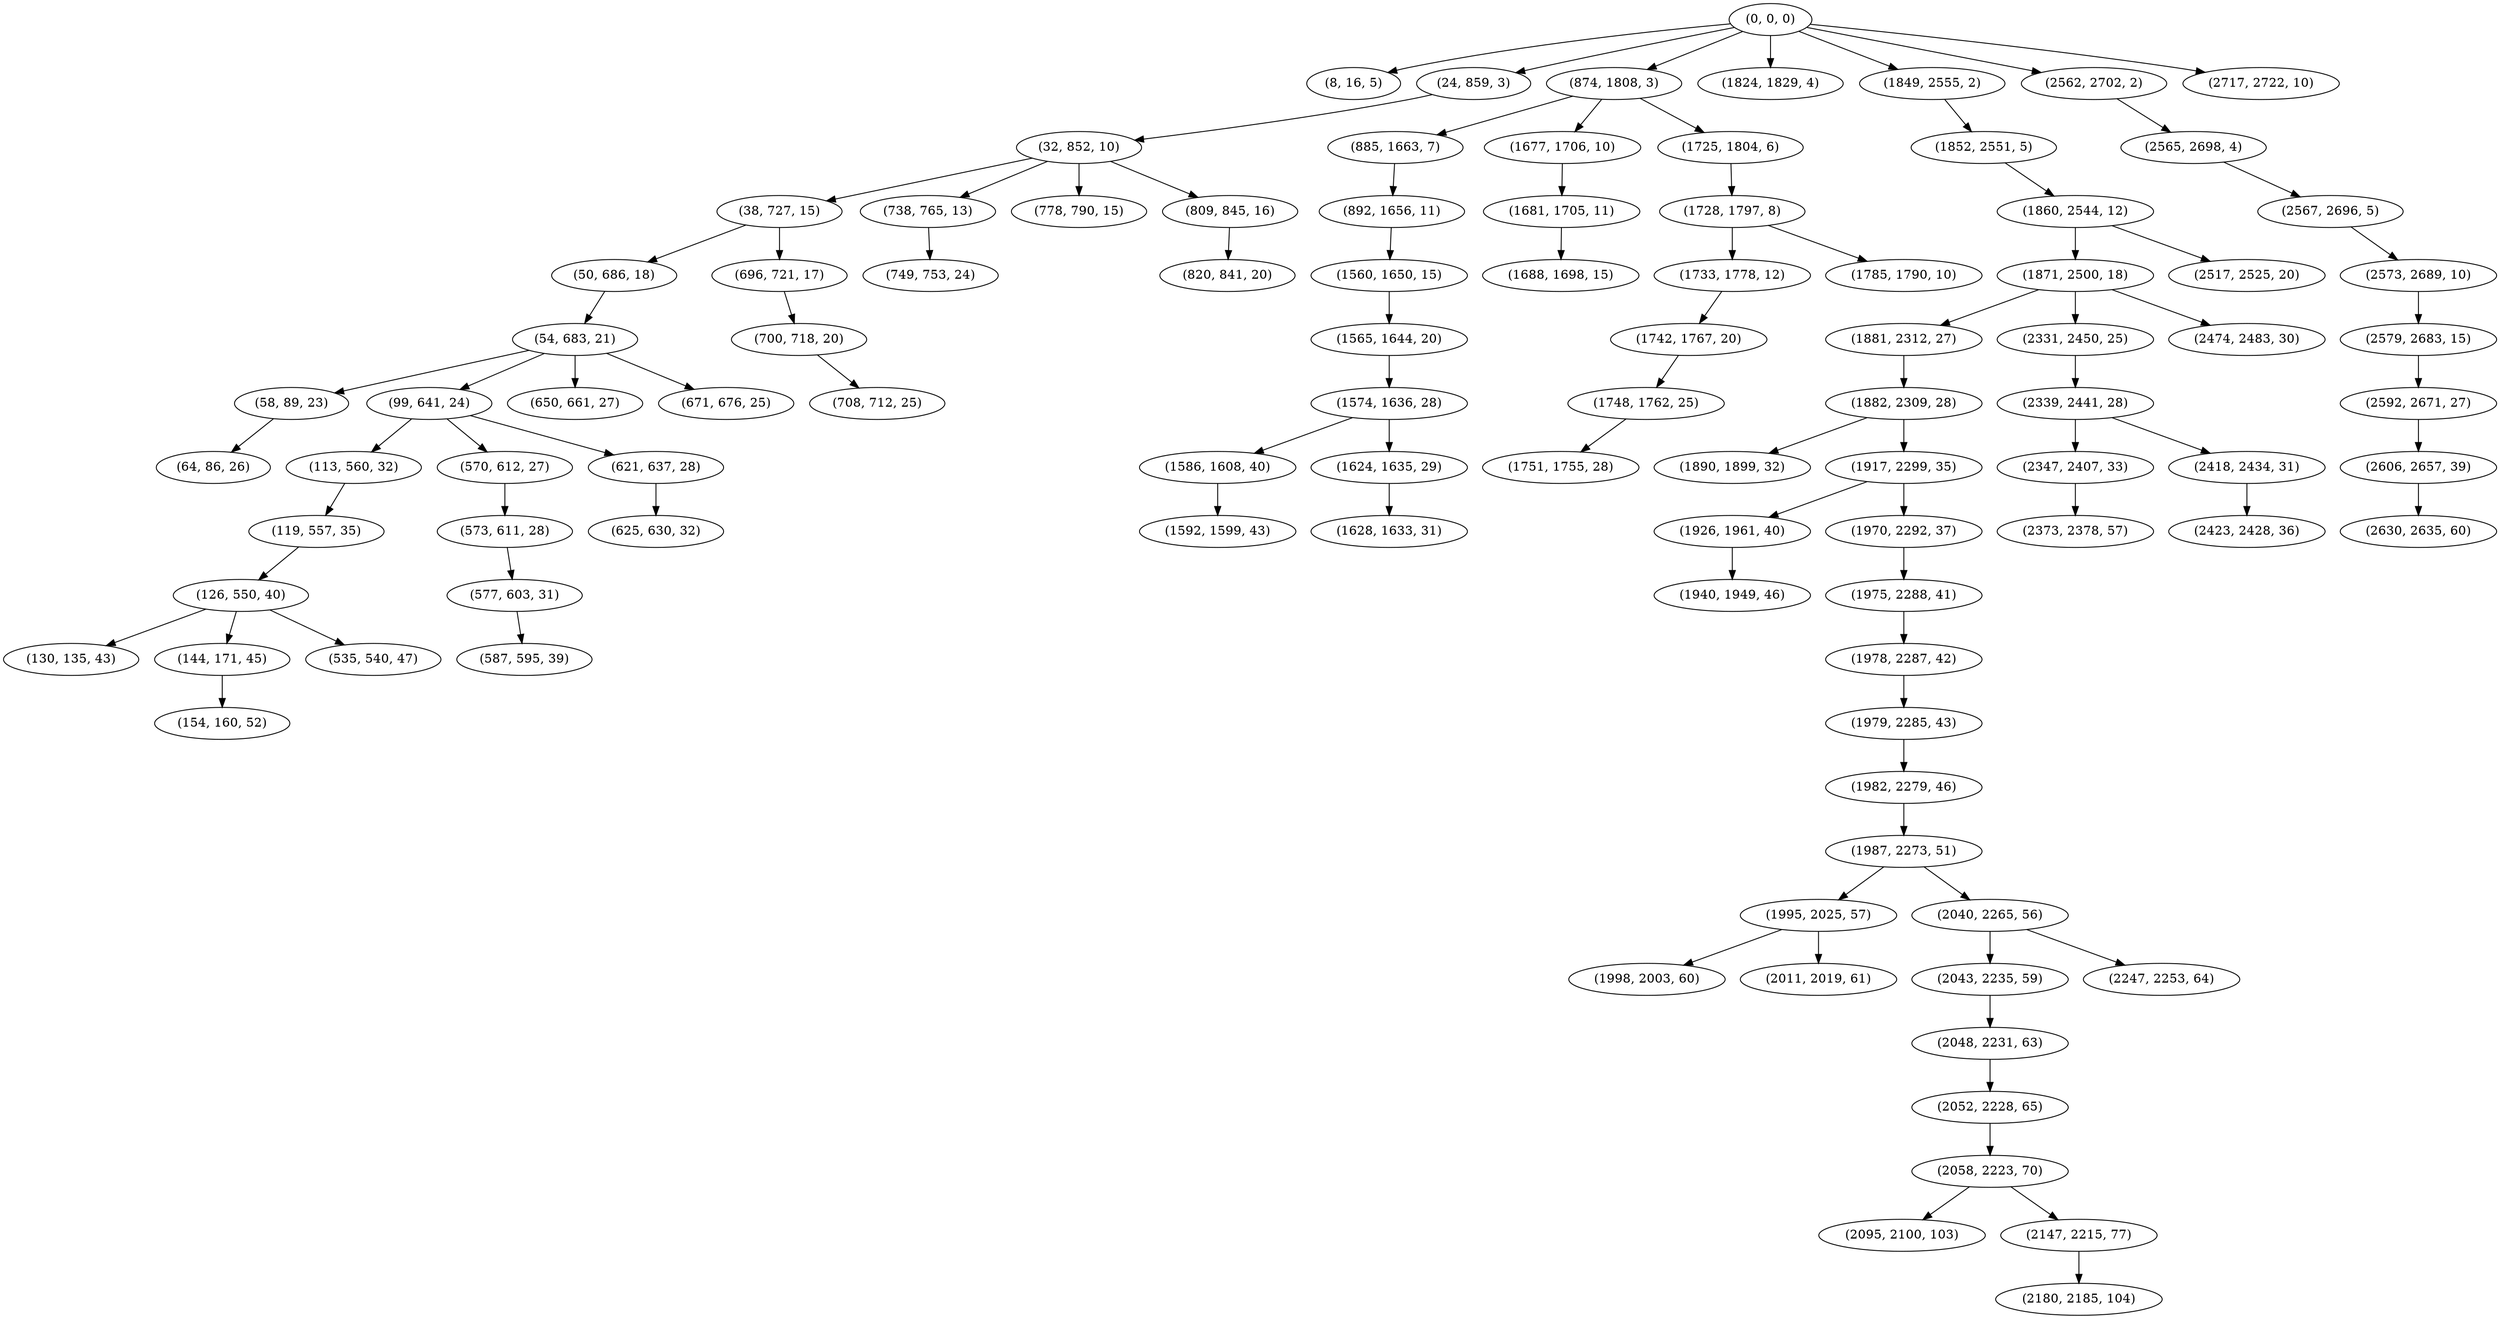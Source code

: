 digraph tree {
    "(0, 0, 0)";
    "(8, 16, 5)";
    "(24, 859, 3)";
    "(32, 852, 10)";
    "(38, 727, 15)";
    "(50, 686, 18)";
    "(54, 683, 21)";
    "(58, 89, 23)";
    "(64, 86, 26)";
    "(99, 641, 24)";
    "(113, 560, 32)";
    "(119, 557, 35)";
    "(126, 550, 40)";
    "(130, 135, 43)";
    "(144, 171, 45)";
    "(154, 160, 52)";
    "(535, 540, 47)";
    "(570, 612, 27)";
    "(573, 611, 28)";
    "(577, 603, 31)";
    "(587, 595, 39)";
    "(621, 637, 28)";
    "(625, 630, 32)";
    "(650, 661, 27)";
    "(671, 676, 25)";
    "(696, 721, 17)";
    "(700, 718, 20)";
    "(708, 712, 25)";
    "(738, 765, 13)";
    "(749, 753, 24)";
    "(778, 790, 15)";
    "(809, 845, 16)";
    "(820, 841, 20)";
    "(874, 1808, 3)";
    "(885, 1663, 7)";
    "(892, 1656, 11)";
    "(1560, 1650, 15)";
    "(1565, 1644, 20)";
    "(1574, 1636, 28)";
    "(1586, 1608, 40)";
    "(1592, 1599, 43)";
    "(1624, 1635, 29)";
    "(1628, 1633, 31)";
    "(1677, 1706, 10)";
    "(1681, 1705, 11)";
    "(1688, 1698, 15)";
    "(1725, 1804, 6)";
    "(1728, 1797, 8)";
    "(1733, 1778, 12)";
    "(1742, 1767, 20)";
    "(1748, 1762, 25)";
    "(1751, 1755, 28)";
    "(1785, 1790, 10)";
    "(1824, 1829, 4)";
    "(1849, 2555, 2)";
    "(1852, 2551, 5)";
    "(1860, 2544, 12)";
    "(1871, 2500, 18)";
    "(1881, 2312, 27)";
    "(1882, 2309, 28)";
    "(1890, 1899, 32)";
    "(1917, 2299, 35)";
    "(1926, 1961, 40)";
    "(1940, 1949, 46)";
    "(1970, 2292, 37)";
    "(1975, 2288, 41)";
    "(1978, 2287, 42)";
    "(1979, 2285, 43)";
    "(1982, 2279, 46)";
    "(1987, 2273, 51)";
    "(1995, 2025, 57)";
    "(1998, 2003, 60)";
    "(2011, 2019, 61)";
    "(2040, 2265, 56)";
    "(2043, 2235, 59)";
    "(2048, 2231, 63)";
    "(2052, 2228, 65)";
    "(2058, 2223, 70)";
    "(2095, 2100, 103)";
    "(2147, 2215, 77)";
    "(2180, 2185, 104)";
    "(2247, 2253, 64)";
    "(2331, 2450, 25)";
    "(2339, 2441, 28)";
    "(2347, 2407, 33)";
    "(2373, 2378, 57)";
    "(2418, 2434, 31)";
    "(2423, 2428, 36)";
    "(2474, 2483, 30)";
    "(2517, 2525, 20)";
    "(2562, 2702, 2)";
    "(2565, 2698, 4)";
    "(2567, 2696, 5)";
    "(2573, 2689, 10)";
    "(2579, 2683, 15)";
    "(2592, 2671, 27)";
    "(2606, 2657, 39)";
    "(2630, 2635, 60)";
    "(2717, 2722, 10)";
    "(0, 0, 0)" -> "(8, 16, 5)";
    "(0, 0, 0)" -> "(24, 859, 3)";
    "(0, 0, 0)" -> "(874, 1808, 3)";
    "(0, 0, 0)" -> "(1824, 1829, 4)";
    "(0, 0, 0)" -> "(1849, 2555, 2)";
    "(0, 0, 0)" -> "(2562, 2702, 2)";
    "(0, 0, 0)" -> "(2717, 2722, 10)";
    "(24, 859, 3)" -> "(32, 852, 10)";
    "(32, 852, 10)" -> "(38, 727, 15)";
    "(32, 852, 10)" -> "(738, 765, 13)";
    "(32, 852, 10)" -> "(778, 790, 15)";
    "(32, 852, 10)" -> "(809, 845, 16)";
    "(38, 727, 15)" -> "(50, 686, 18)";
    "(38, 727, 15)" -> "(696, 721, 17)";
    "(50, 686, 18)" -> "(54, 683, 21)";
    "(54, 683, 21)" -> "(58, 89, 23)";
    "(54, 683, 21)" -> "(99, 641, 24)";
    "(54, 683, 21)" -> "(650, 661, 27)";
    "(54, 683, 21)" -> "(671, 676, 25)";
    "(58, 89, 23)" -> "(64, 86, 26)";
    "(99, 641, 24)" -> "(113, 560, 32)";
    "(99, 641, 24)" -> "(570, 612, 27)";
    "(99, 641, 24)" -> "(621, 637, 28)";
    "(113, 560, 32)" -> "(119, 557, 35)";
    "(119, 557, 35)" -> "(126, 550, 40)";
    "(126, 550, 40)" -> "(130, 135, 43)";
    "(126, 550, 40)" -> "(144, 171, 45)";
    "(126, 550, 40)" -> "(535, 540, 47)";
    "(144, 171, 45)" -> "(154, 160, 52)";
    "(570, 612, 27)" -> "(573, 611, 28)";
    "(573, 611, 28)" -> "(577, 603, 31)";
    "(577, 603, 31)" -> "(587, 595, 39)";
    "(621, 637, 28)" -> "(625, 630, 32)";
    "(696, 721, 17)" -> "(700, 718, 20)";
    "(700, 718, 20)" -> "(708, 712, 25)";
    "(738, 765, 13)" -> "(749, 753, 24)";
    "(809, 845, 16)" -> "(820, 841, 20)";
    "(874, 1808, 3)" -> "(885, 1663, 7)";
    "(874, 1808, 3)" -> "(1677, 1706, 10)";
    "(874, 1808, 3)" -> "(1725, 1804, 6)";
    "(885, 1663, 7)" -> "(892, 1656, 11)";
    "(892, 1656, 11)" -> "(1560, 1650, 15)";
    "(1560, 1650, 15)" -> "(1565, 1644, 20)";
    "(1565, 1644, 20)" -> "(1574, 1636, 28)";
    "(1574, 1636, 28)" -> "(1586, 1608, 40)";
    "(1574, 1636, 28)" -> "(1624, 1635, 29)";
    "(1586, 1608, 40)" -> "(1592, 1599, 43)";
    "(1624, 1635, 29)" -> "(1628, 1633, 31)";
    "(1677, 1706, 10)" -> "(1681, 1705, 11)";
    "(1681, 1705, 11)" -> "(1688, 1698, 15)";
    "(1725, 1804, 6)" -> "(1728, 1797, 8)";
    "(1728, 1797, 8)" -> "(1733, 1778, 12)";
    "(1728, 1797, 8)" -> "(1785, 1790, 10)";
    "(1733, 1778, 12)" -> "(1742, 1767, 20)";
    "(1742, 1767, 20)" -> "(1748, 1762, 25)";
    "(1748, 1762, 25)" -> "(1751, 1755, 28)";
    "(1849, 2555, 2)" -> "(1852, 2551, 5)";
    "(1852, 2551, 5)" -> "(1860, 2544, 12)";
    "(1860, 2544, 12)" -> "(1871, 2500, 18)";
    "(1860, 2544, 12)" -> "(2517, 2525, 20)";
    "(1871, 2500, 18)" -> "(1881, 2312, 27)";
    "(1871, 2500, 18)" -> "(2331, 2450, 25)";
    "(1871, 2500, 18)" -> "(2474, 2483, 30)";
    "(1881, 2312, 27)" -> "(1882, 2309, 28)";
    "(1882, 2309, 28)" -> "(1890, 1899, 32)";
    "(1882, 2309, 28)" -> "(1917, 2299, 35)";
    "(1917, 2299, 35)" -> "(1926, 1961, 40)";
    "(1917, 2299, 35)" -> "(1970, 2292, 37)";
    "(1926, 1961, 40)" -> "(1940, 1949, 46)";
    "(1970, 2292, 37)" -> "(1975, 2288, 41)";
    "(1975, 2288, 41)" -> "(1978, 2287, 42)";
    "(1978, 2287, 42)" -> "(1979, 2285, 43)";
    "(1979, 2285, 43)" -> "(1982, 2279, 46)";
    "(1982, 2279, 46)" -> "(1987, 2273, 51)";
    "(1987, 2273, 51)" -> "(1995, 2025, 57)";
    "(1987, 2273, 51)" -> "(2040, 2265, 56)";
    "(1995, 2025, 57)" -> "(1998, 2003, 60)";
    "(1995, 2025, 57)" -> "(2011, 2019, 61)";
    "(2040, 2265, 56)" -> "(2043, 2235, 59)";
    "(2040, 2265, 56)" -> "(2247, 2253, 64)";
    "(2043, 2235, 59)" -> "(2048, 2231, 63)";
    "(2048, 2231, 63)" -> "(2052, 2228, 65)";
    "(2052, 2228, 65)" -> "(2058, 2223, 70)";
    "(2058, 2223, 70)" -> "(2095, 2100, 103)";
    "(2058, 2223, 70)" -> "(2147, 2215, 77)";
    "(2147, 2215, 77)" -> "(2180, 2185, 104)";
    "(2331, 2450, 25)" -> "(2339, 2441, 28)";
    "(2339, 2441, 28)" -> "(2347, 2407, 33)";
    "(2339, 2441, 28)" -> "(2418, 2434, 31)";
    "(2347, 2407, 33)" -> "(2373, 2378, 57)";
    "(2418, 2434, 31)" -> "(2423, 2428, 36)";
    "(2562, 2702, 2)" -> "(2565, 2698, 4)";
    "(2565, 2698, 4)" -> "(2567, 2696, 5)";
    "(2567, 2696, 5)" -> "(2573, 2689, 10)";
    "(2573, 2689, 10)" -> "(2579, 2683, 15)";
    "(2579, 2683, 15)" -> "(2592, 2671, 27)";
    "(2592, 2671, 27)" -> "(2606, 2657, 39)";
    "(2606, 2657, 39)" -> "(2630, 2635, 60)";
}
